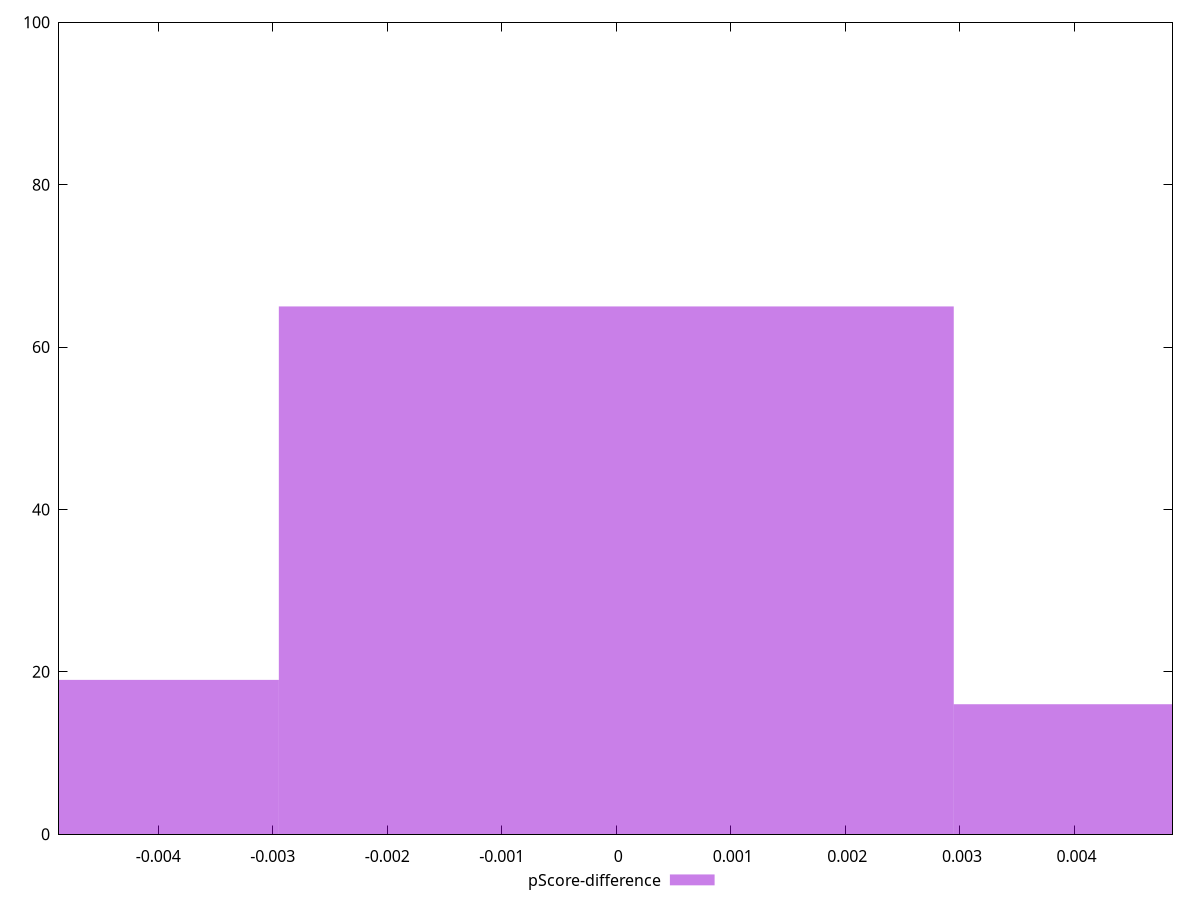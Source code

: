 reset

$pScoreDifference <<EOF
0 65
-0.005892648817081185 19
0.005892648817081185 16
EOF

set key outside below
set boxwidth 0.005892648817081185
set xrange [-0.004865596677968931:0.0048561057581643086]
set yrange [0:100]
set trange [0:100]
set style fill transparent solid 0.5 noborder
set terminal svg size 640, 490 enhanced background rgb 'white'
set output "report_00009_2021-02-08T22-37-41.559Z/first-meaningful-paint/samples/pages/pScore-difference/histogram.svg"

plot $pScoreDifference title "pScore-difference" with boxes

reset

